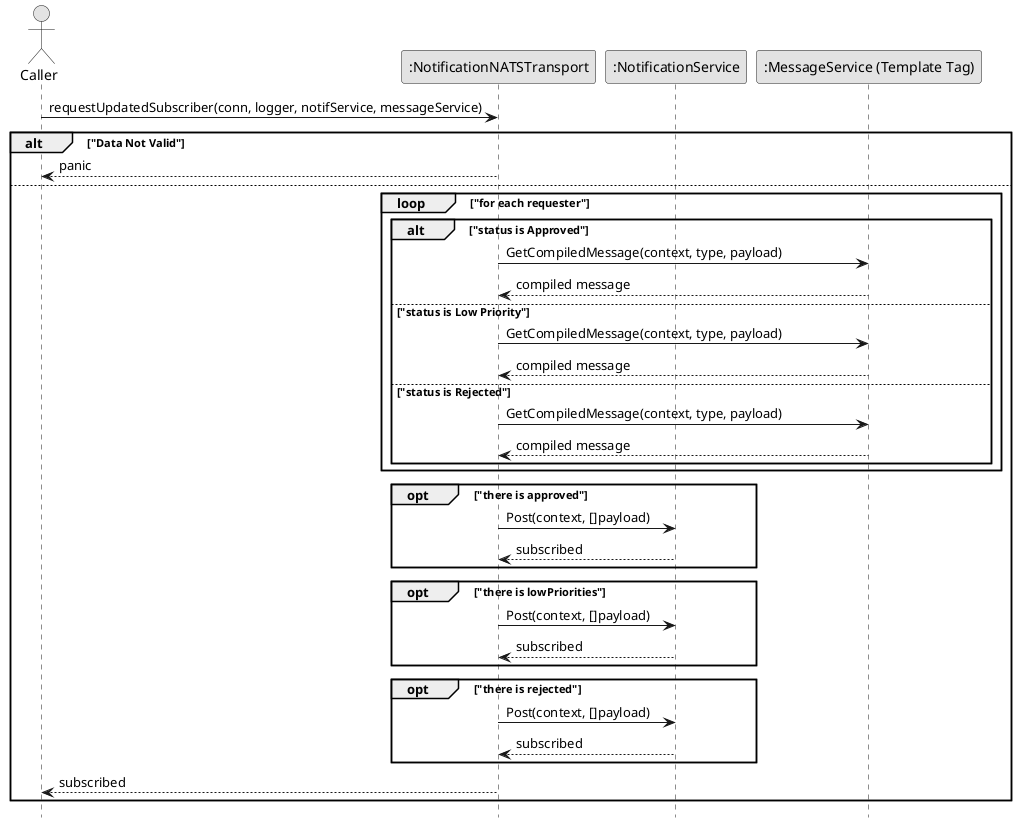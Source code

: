 @startuml NOTIFICATION_SubscribeCommitRequest

skinparam Monochrome true
skinparam Shadowing false
hide footbox

actor "Caller" as Caller
participant ":NotificationNATSTransport" as NotificationNATSTransport
participant ":NotificationService" as NotificationService
participant ":MessageService (Template Tag)" as MessageService

Caller->NotificationNATSTransport: requestUpdatedSubscriber(conn, logger, notifService, messageService)

alt "Data Not Valid"
    NotificationNATSTransport-->Caller: panic
else
    loop "for each requester"
        alt "status is Approved"
            NotificationNATSTransport->MessageService: GetCompiledMessage(context, type, payload)
            MessageService-->NotificationNATSTransport: compiled message
        else "status is Low Priority"
            NotificationNATSTransport->MessageService: GetCompiledMessage(context, type, payload)
            MessageService-->NotificationNATSTransport: compiled message
        else "status is Rejected"
            NotificationNATSTransport->MessageService: GetCompiledMessage(context, type, payload)
            MessageService-->NotificationNATSTransport: compiled message
        end
    end

    opt "there is approved"
        NotificationNATSTransport->NotificationService: Post(context, []payload)
        NotificationService-->NotificationNATSTransport: subscribed
    end

    opt "there is lowPriorities"
        NotificationNATSTransport->NotificationService: Post(context, []payload)
        NotificationService-->NotificationNATSTransport: subscribed
    end

    opt "there is rejected"
        NotificationNATSTransport->NotificationService: Post(context, []payload)
        NotificationService-->NotificationNATSTransport: subscribed
    end

    NotificationNATSTransport-->Caller: subscribed
end

@enduml
